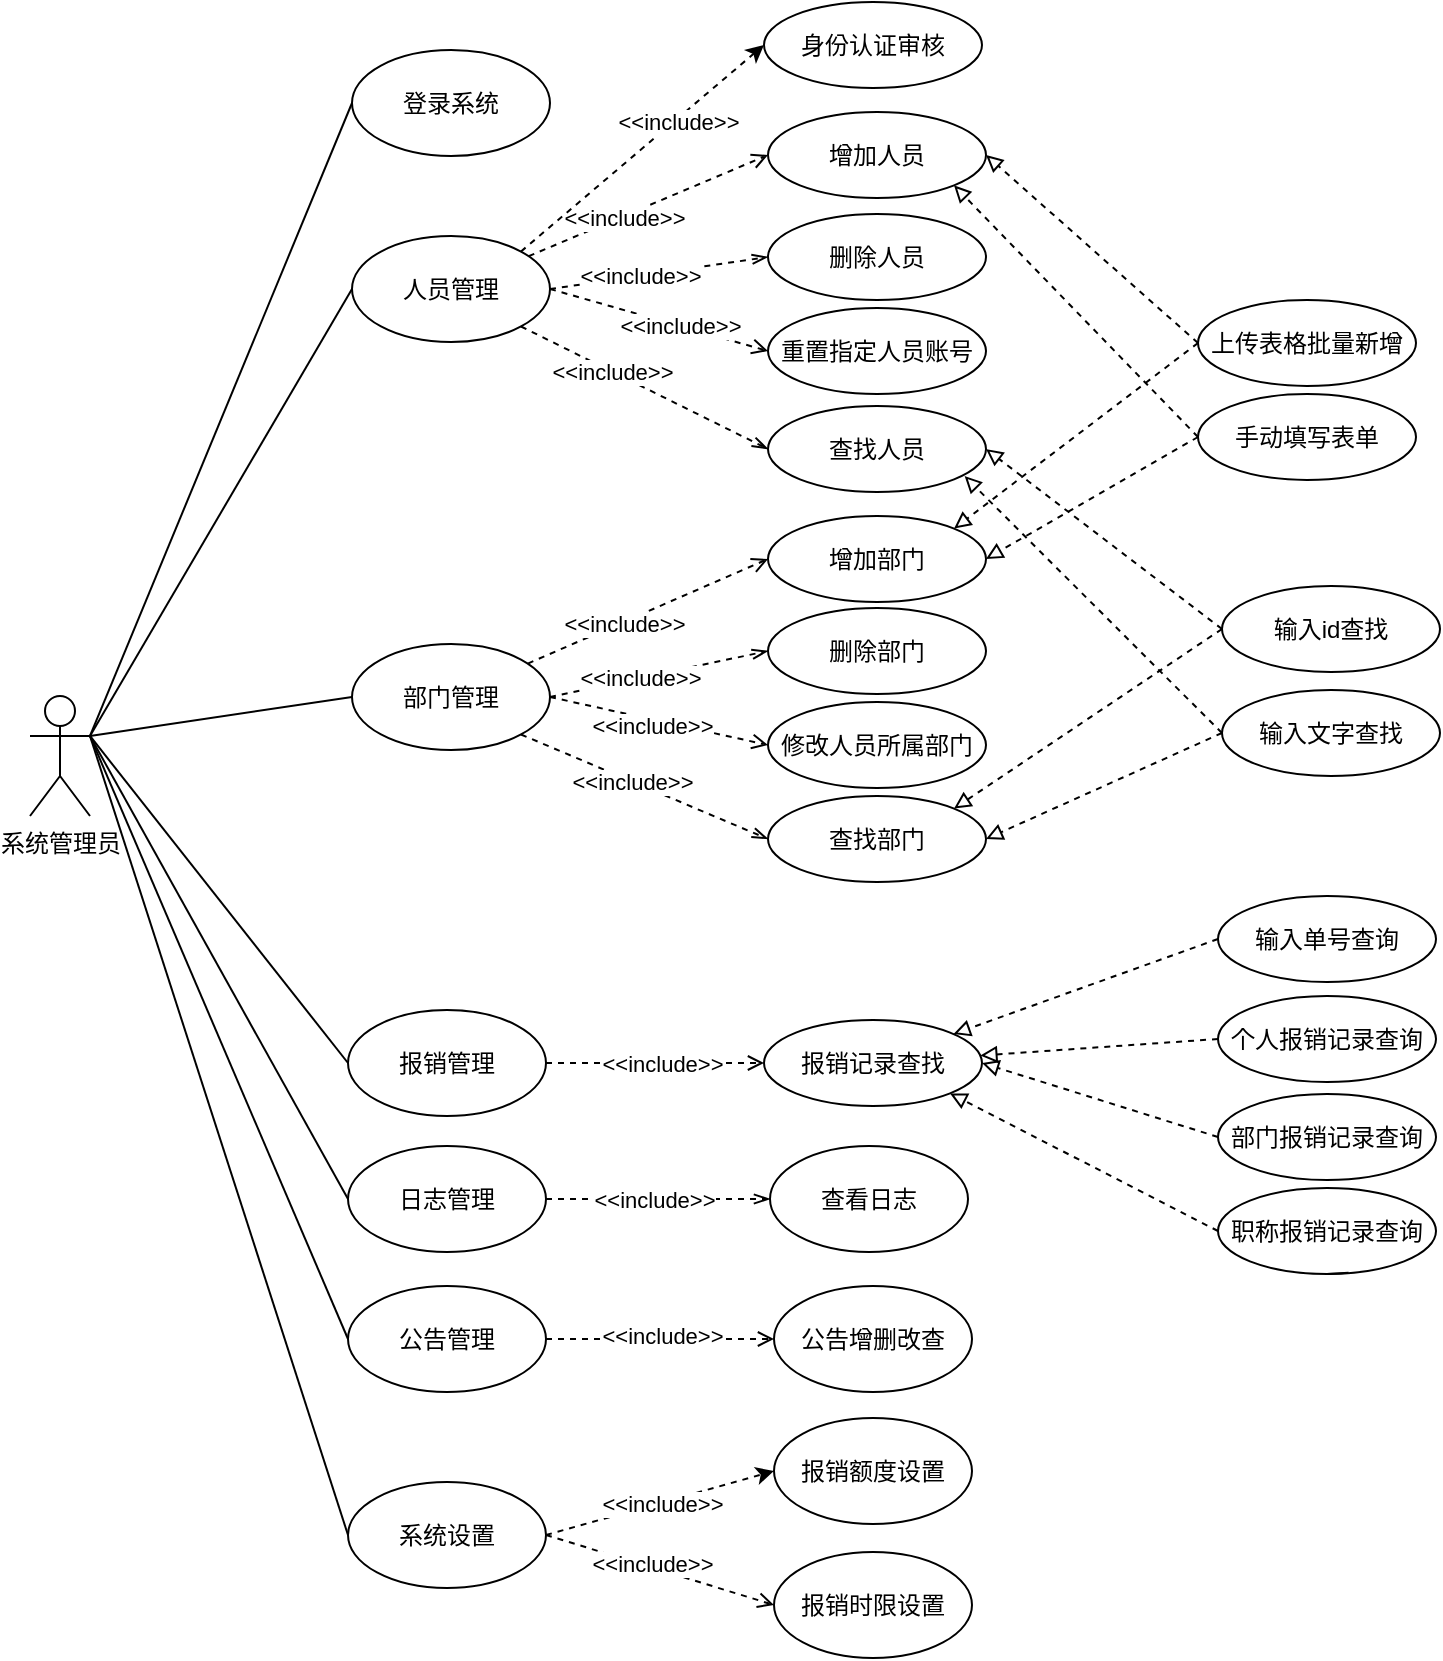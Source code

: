 <mxfile version="13.9.9" type="device" pages="4"><diagram id="wHB5M_8HUZ3elf0ijfTe" name="系统管理员"><mxGraphModel dx="1264" dy="592" grid="0" gridSize="10" guides="1" tooltips="1" connect="1" arrows="1" fold="1" page="1" pageScale="1" pageWidth="1169" pageHeight="827" math="0" shadow="0"><root><mxCell id="W6nuy56U9idZaA4t48yO-0"/><mxCell id="W6nuy56U9idZaA4t48yO-1" parent="W6nuy56U9idZaA4t48yO-0"/><mxCell id="-9bzh4VsW8AJvs9lbYfH-24" style="rounded=0;orthogonalLoop=1;jettySize=auto;html=1;entryX=0;entryY=0.5;entryDx=0;entryDy=0;labelBackgroundColor=none;endArrow=open;endFill=0;dashed=1;" parent="W6nuy56U9idZaA4t48yO-1" source="-9bzh4VsW8AJvs9lbYfH-22" target="-9bzh4VsW8AJvs9lbYfH-37" edge="1" treatAsSingle="0"><mxGeometry relative="1" as="geometry"><mxPoint x="373.0" y="160" as="targetPoint"/></mxGeometry></mxCell><mxCell id="-9bzh4VsW8AJvs9lbYfH-26" value="&amp;lt;&amp;lt;include&amp;gt;&amp;gt;" style="edgeLabel;html=1;align=center;verticalAlign=middle;resizable=0;points=[];" parent="-9bzh4VsW8AJvs9lbYfH-24" vertex="1" connectable="0"><mxGeometry x="-0.209" y="-1" relative="1" as="geometry"><mxPoint as="offset"/></mxGeometry></mxCell><mxCell id="-9bzh4VsW8AJvs9lbYfH-29" style="edgeStyle=none;rounded=0;orthogonalLoop=1;jettySize=auto;html=1;entryX=0;entryY=0.5;entryDx=0;entryDy=0;dashed=1;labelBackgroundColor=none;endArrow=openThin;endFill=0;exitX=1;exitY=0.5;exitDx=0;exitDy=0;" parent="W6nuy56U9idZaA4t48yO-1" source="-9bzh4VsW8AJvs9lbYfH-22" target="-9bzh4VsW8AJvs9lbYfH-36" edge="1" treatAsSingle="0"><mxGeometry relative="1" as="geometry"><mxPoint x="266" y="222" as="sourcePoint"/><mxPoint x="371.0" y="236" as="targetPoint"/></mxGeometry></mxCell><mxCell id="-9bzh4VsW8AJvs9lbYfH-31" value="&amp;lt;&amp;lt;include&amp;gt;&amp;gt;" style="edgeLabel;html=1;align=center;verticalAlign=middle;resizable=0;points=[];" parent="-9bzh4VsW8AJvs9lbYfH-29" vertex="1" connectable="0"><mxGeometry x="-0.171" relative="1" as="geometry"><mxPoint as="offset"/></mxGeometry></mxCell><mxCell id="-9bzh4VsW8AJvs9lbYfH-30" style="edgeStyle=none;rounded=0;orthogonalLoop=1;jettySize=auto;html=1;exitX=1;exitY=0.5;exitDx=0;exitDy=0;entryX=0;entryY=0.5;entryDx=0;entryDy=0;dashed=1;labelBackgroundColor=none;endArrow=open;endFill=0;" parent="W6nuy56U9idZaA4t48yO-1" source="-9bzh4VsW8AJvs9lbYfH-22" target="-9bzh4VsW8AJvs9lbYfH-39" edge="1" treatAsSingle="0"><mxGeometry relative="1" as="geometry"><mxPoint x="373.56" y="321.04" as="targetPoint"/></mxGeometry></mxCell><mxCell id="-9bzh4VsW8AJvs9lbYfH-32" value="&amp;lt;&amp;lt;include&amp;gt;&amp;gt;" style="edgeLabel;html=1;align=center;verticalAlign=middle;resizable=0;points=[];" parent="-9bzh4VsW8AJvs9lbYfH-30" vertex="1" connectable="0"><mxGeometry x="0.188" relative="1" as="geometry"><mxPoint as="offset"/></mxGeometry></mxCell><mxCell id="-9bzh4VsW8AJvs9lbYfH-41" style="edgeStyle=none;rounded=0;orthogonalLoop=1;jettySize=auto;html=1;exitX=1;exitY=1;exitDx=0;exitDy=0;entryX=0;entryY=0.5;entryDx=0;entryDy=0;dashed=1;labelBackgroundColor=none;endArrow=openThin;endFill=0;" parent="W6nuy56U9idZaA4t48yO-1" source="-9bzh4VsW8AJvs9lbYfH-22" target="-9bzh4VsW8AJvs9lbYfH-40" edge="1" treatAsSingle="0"><mxGeometry relative="1" as="geometry"/></mxCell><mxCell id="-9bzh4VsW8AJvs9lbYfH-42" value="&amp;lt;&amp;lt;include&amp;gt;&amp;gt;" style="edgeLabel;html=1;align=center;verticalAlign=middle;resizable=0;points=[];" parent="-9bzh4VsW8AJvs9lbYfH-41" vertex="1" connectable="0"><mxGeometry x="-0.258" relative="1" as="geometry"><mxPoint as="offset"/></mxGeometry></mxCell><mxCell id="q7H-xGq4ICMKPkGWSBAe-5" style="rounded=0;orthogonalLoop=1;jettySize=auto;html=1;exitX=1;exitY=0;exitDx=0;exitDy=0;entryX=0;entryY=0.5;entryDx=0;entryDy=0;dashed=1;" parent="W6nuy56U9idZaA4t48yO-1" source="-9bzh4VsW8AJvs9lbYfH-22" target="q7H-xGq4ICMKPkGWSBAe-4" edge="1"><mxGeometry relative="1" as="geometry"/></mxCell><mxCell id="q7H-xGq4ICMKPkGWSBAe-6" value="&amp;lt;&amp;lt;include&amp;gt;&amp;gt;" style="edgeLabel;html=1;align=center;verticalAlign=middle;resizable=0;points=[];" parent="q7H-xGq4ICMKPkGWSBAe-5" vertex="1" connectable="0"><mxGeometry x="0.258" y="-2" relative="1" as="geometry"><mxPoint y="-1" as="offset"/></mxGeometry></mxCell><mxCell id="-9bzh4VsW8AJvs9lbYfH-22" value="人员管理" style="ellipse;whiteSpace=wrap;html=1;" parent="W6nuy56U9idZaA4t48yO-1" vertex="1"><mxGeometry x="192" y="179" width="99" height="53" as="geometry"/></mxCell><mxCell id="-9bzh4VsW8AJvs9lbYfH-36" value="删除人员" style="ellipse;whiteSpace=wrap;html=1;" parent="W6nuy56U9idZaA4t48yO-1" vertex="1"><mxGeometry x="400" y="168" width="109" height="43" as="geometry"/></mxCell><mxCell id="-9bzh4VsW8AJvs9lbYfH-37" value="增加人员" style="ellipse;whiteSpace=wrap;html=1;" parent="W6nuy56U9idZaA4t48yO-1" vertex="1"><mxGeometry x="400" y="117" width="109" height="43" as="geometry"/></mxCell><mxCell id="-9bzh4VsW8AJvs9lbYfH-39" value="重置指定人员账号" style="ellipse;whiteSpace=wrap;html=1;" parent="W6nuy56U9idZaA4t48yO-1" vertex="1"><mxGeometry x="400" y="215" width="109" height="43" as="geometry"/></mxCell><mxCell id="-9bzh4VsW8AJvs9lbYfH-40" value="查找人员" style="ellipse;whiteSpace=wrap;html=1;" parent="W6nuy56U9idZaA4t48yO-1" vertex="1"><mxGeometry x="400" y="264" width="109" height="43" as="geometry"/></mxCell><mxCell id="-9bzh4VsW8AJvs9lbYfH-97" style="edgeStyle=none;rounded=0;orthogonalLoop=1;jettySize=auto;html=1;exitX=1;exitY=0.333;exitDx=0;exitDy=0;exitPerimeter=0;entryX=0;entryY=0.5;entryDx=0;entryDy=0;labelBackgroundColor=none;endArrow=none;endFill=0;" parent="W6nuy56U9idZaA4t48yO-1" source="-9bzh4VsW8AJvs9lbYfH-43" target="-9bzh4VsW8AJvs9lbYfH-22" edge="1"><mxGeometry relative="1" as="geometry"/></mxCell><mxCell id="-9bzh4VsW8AJvs9lbYfH-98" style="edgeStyle=none;rounded=0;orthogonalLoop=1;jettySize=auto;html=1;exitX=1;exitY=0.333;exitDx=0;exitDy=0;exitPerimeter=0;entryX=0;entryY=0.5;entryDx=0;entryDy=0;labelBackgroundColor=none;endArrow=none;endFill=0;" parent="W6nuy56U9idZaA4t48yO-1" source="-9bzh4VsW8AJvs9lbYfH-43" target="-9bzh4VsW8AJvs9lbYfH-52" edge="1"><mxGeometry relative="1" as="geometry"/></mxCell><mxCell id="-9bzh4VsW8AJvs9lbYfH-100" style="edgeStyle=none;rounded=0;orthogonalLoop=1;jettySize=auto;html=1;exitX=1;exitY=0.333;exitDx=0;exitDy=0;exitPerimeter=0;entryX=0;entryY=0.5;entryDx=0;entryDy=0;labelBackgroundColor=none;endArrow=none;endFill=0;" parent="W6nuy56U9idZaA4t48yO-1" source="-9bzh4VsW8AJvs9lbYfH-43" target="-9bzh4VsW8AJvs9lbYfH-71" edge="1"><mxGeometry relative="1" as="geometry"/></mxCell><mxCell id="-9bzh4VsW8AJvs9lbYfH-103" style="edgeStyle=none;rounded=0;orthogonalLoop=1;jettySize=auto;html=1;exitX=1;exitY=0.333;exitDx=0;exitDy=0;exitPerimeter=0;entryX=0;entryY=0.5;entryDx=0;entryDy=0;labelBackgroundColor=none;endArrow=none;endFill=0;" parent="W6nuy56U9idZaA4t48yO-1" source="-9bzh4VsW8AJvs9lbYfH-43" target="-9bzh4VsW8AJvs9lbYfH-93" edge="1"><mxGeometry relative="1" as="geometry"/></mxCell><mxCell id="-9bzh4VsW8AJvs9lbYfH-113" style="edgeStyle=none;rounded=0;orthogonalLoop=1;jettySize=auto;html=1;exitX=1;exitY=0.333;exitDx=0;exitDy=0;exitPerimeter=0;entryX=0;entryY=0.5;entryDx=0;entryDy=0;labelBackgroundColor=none;endArrow=none;endFill=0;" parent="W6nuy56U9idZaA4t48yO-1" source="-9bzh4VsW8AJvs9lbYfH-43" target="-9bzh4VsW8AJvs9lbYfH-104" edge="1"><mxGeometry relative="1" as="geometry"/></mxCell><mxCell id="-9bzh4VsW8AJvs9lbYfH-116" style="edgeStyle=none;rounded=0;orthogonalLoop=1;jettySize=auto;html=1;exitX=1;exitY=0.333;exitDx=0;exitDy=0;exitPerimeter=0;labelBackgroundColor=none;endArrow=none;endFill=0;entryX=0;entryY=0.5;entryDx=0;entryDy=0;" parent="W6nuy56U9idZaA4t48yO-1" source="-9bzh4VsW8AJvs9lbYfH-43" target="q7H-xGq4ICMKPkGWSBAe-0" edge="1"><mxGeometry relative="1" as="geometry"><mxPoint x="185" y="85.5" as="targetPoint"/></mxGeometry></mxCell><mxCell id="L-W1B1WI9rpqnvtunvrP-5" style="edgeStyle=none;rounded=0;orthogonalLoop=1;jettySize=auto;html=1;exitX=1;exitY=0.333;exitDx=0;exitDy=0;exitPerimeter=0;entryX=0;entryY=0.5;entryDx=0;entryDy=0;labelBackgroundColor=none;endArrow=none;endFill=0;" parent="W6nuy56U9idZaA4t48yO-1" source="-9bzh4VsW8AJvs9lbYfH-43" target="L-W1B1WI9rpqnvtunvrP-0" edge="1"><mxGeometry relative="1" as="geometry"/></mxCell><mxCell id="-9bzh4VsW8AJvs9lbYfH-43" value="系统管理员" style="shape=umlActor;verticalLabelPosition=bottom;verticalAlign=top;html=1;" parent="W6nuy56U9idZaA4t48yO-1" vertex="1"><mxGeometry x="31" y="409" width="30" height="60" as="geometry"/></mxCell><mxCell id="-9bzh4VsW8AJvs9lbYfH-44" style="rounded=0;orthogonalLoop=1;jettySize=auto;html=1;entryX=0;entryY=0.5;entryDx=0;entryDy=0;labelBackgroundColor=none;endArrow=open;endFill=0;dashed=1;" parent="W6nuy56U9idZaA4t48yO-1" source="-9bzh4VsW8AJvs9lbYfH-52" target="-9bzh4VsW8AJvs9lbYfH-54" edge="1" treatAsSingle="0"><mxGeometry relative="1" as="geometry"><mxPoint x="373.0" y="349" as="targetPoint"/></mxGeometry></mxCell><mxCell id="-9bzh4VsW8AJvs9lbYfH-45" value="&amp;lt;&amp;lt;include&amp;gt;&amp;gt;" style="edgeLabel;html=1;align=center;verticalAlign=middle;resizable=0;points=[];" parent="-9bzh4VsW8AJvs9lbYfH-44" vertex="1" connectable="0"><mxGeometry x="-0.209" y="-1" relative="1" as="geometry"><mxPoint as="offset"/></mxGeometry></mxCell><mxCell id="-9bzh4VsW8AJvs9lbYfH-46" style="edgeStyle=none;rounded=0;orthogonalLoop=1;jettySize=auto;html=1;entryX=0;entryY=0.5;entryDx=0;entryDy=0;dashed=1;labelBackgroundColor=none;endArrow=openThin;endFill=0;exitX=1;exitY=0.5;exitDx=0;exitDy=0;" parent="W6nuy56U9idZaA4t48yO-1" source="-9bzh4VsW8AJvs9lbYfH-52" target="-9bzh4VsW8AJvs9lbYfH-53" edge="1" treatAsSingle="0"><mxGeometry relative="1" as="geometry"><mxPoint x="266" y="411" as="sourcePoint"/><mxPoint x="371.0" y="425" as="targetPoint"/></mxGeometry></mxCell><mxCell id="-9bzh4VsW8AJvs9lbYfH-47" value="&amp;lt;&amp;lt;include&amp;gt;&amp;gt;" style="edgeLabel;html=1;align=center;verticalAlign=middle;resizable=0;points=[];" parent="-9bzh4VsW8AJvs9lbYfH-46" vertex="1" connectable="0"><mxGeometry x="-0.171" relative="1" as="geometry"><mxPoint as="offset"/></mxGeometry></mxCell><mxCell id="-9bzh4VsW8AJvs9lbYfH-48" style="edgeStyle=none;rounded=0;orthogonalLoop=1;jettySize=auto;html=1;exitX=1;exitY=0.5;exitDx=0;exitDy=0;entryX=0;entryY=0.5;entryDx=0;entryDy=0;dashed=1;labelBackgroundColor=none;endArrow=open;endFill=0;" parent="W6nuy56U9idZaA4t48yO-1" source="-9bzh4VsW8AJvs9lbYfH-52" target="-9bzh4VsW8AJvs9lbYfH-55" edge="1" treatAsSingle="0"><mxGeometry relative="1" as="geometry"><mxPoint x="373.56" y="510.04" as="targetPoint"/></mxGeometry></mxCell><mxCell id="-9bzh4VsW8AJvs9lbYfH-49" value="&amp;lt;&amp;lt;include&amp;gt;&amp;gt;" style="edgeLabel;html=1;align=center;verticalAlign=middle;resizable=0;points=[];" parent="-9bzh4VsW8AJvs9lbYfH-48" vertex="1" connectable="0"><mxGeometry x="0.188" relative="1" as="geometry"><mxPoint x="-13.74" as="offset"/></mxGeometry></mxCell><mxCell id="-9bzh4VsW8AJvs9lbYfH-50" style="edgeStyle=none;rounded=0;orthogonalLoop=1;jettySize=auto;html=1;exitX=1;exitY=1;exitDx=0;exitDy=0;entryX=0;entryY=0.5;entryDx=0;entryDy=0;dashed=1;labelBackgroundColor=none;endArrow=openThin;endFill=0;" parent="W6nuy56U9idZaA4t48yO-1" source="-9bzh4VsW8AJvs9lbYfH-52" target="-9bzh4VsW8AJvs9lbYfH-56" edge="1" treatAsSingle="0"><mxGeometry relative="1" as="geometry"/></mxCell><mxCell id="-9bzh4VsW8AJvs9lbYfH-51" value="&amp;lt;&amp;lt;include&amp;gt;&amp;gt;" style="edgeLabel;html=1;align=center;verticalAlign=middle;resizable=0;points=[];" parent="-9bzh4VsW8AJvs9lbYfH-50" vertex="1" connectable="0"><mxGeometry x="-0.258" relative="1" as="geometry"><mxPoint x="8.77" y="4.41" as="offset"/></mxGeometry></mxCell><mxCell id="-9bzh4VsW8AJvs9lbYfH-52" value="部门管理" style="ellipse;whiteSpace=wrap;html=1;" parent="W6nuy56U9idZaA4t48yO-1" vertex="1"><mxGeometry x="192" y="383" width="99" height="53" as="geometry"/></mxCell><mxCell id="-9bzh4VsW8AJvs9lbYfH-53" value="删除部门" style="ellipse;whiteSpace=wrap;html=1;" parent="W6nuy56U9idZaA4t48yO-1" vertex="1"><mxGeometry x="400" y="365" width="109" height="43" as="geometry"/></mxCell><mxCell id="-9bzh4VsW8AJvs9lbYfH-54" value="增加部门" style="ellipse;whiteSpace=wrap;html=1;" parent="W6nuy56U9idZaA4t48yO-1" vertex="1"><mxGeometry x="400" y="319" width="109" height="43" as="geometry"/></mxCell><mxCell id="-9bzh4VsW8AJvs9lbYfH-55" value="修改人员所属部门" style="ellipse;whiteSpace=wrap;html=1;" parent="W6nuy56U9idZaA4t48yO-1" vertex="1"><mxGeometry x="400" y="412" width="109" height="43" as="geometry"/></mxCell><mxCell id="-9bzh4VsW8AJvs9lbYfH-56" value="查找部门" style="ellipse;whiteSpace=wrap;html=1;" parent="W6nuy56U9idZaA4t48yO-1" vertex="1"><mxGeometry x="400" y="459" width="109" height="43" as="geometry"/></mxCell><mxCell id="-9bzh4VsW8AJvs9lbYfH-60" style="edgeStyle=none;rounded=0;orthogonalLoop=1;jettySize=auto;html=1;exitX=0;exitY=0.5;exitDx=0;exitDy=0;entryX=1;entryY=0.5;entryDx=0;entryDy=0;dashed=1;labelBackgroundColor=none;endArrow=block;endFill=0;" parent="W6nuy56U9idZaA4t48yO-1" source="-9bzh4VsW8AJvs9lbYfH-58" target="-9bzh4VsW8AJvs9lbYfH-37" edge="1"><mxGeometry relative="1" as="geometry"/></mxCell><mxCell id="-9bzh4VsW8AJvs9lbYfH-63" style="edgeStyle=none;rounded=0;orthogonalLoop=1;jettySize=auto;html=1;exitX=0;exitY=0.5;exitDx=0;exitDy=0;entryX=1;entryY=0;entryDx=0;entryDy=0;dashed=1;labelBackgroundColor=none;endArrow=block;endFill=0;" parent="W6nuy56U9idZaA4t48yO-1" source="-9bzh4VsW8AJvs9lbYfH-58" target="-9bzh4VsW8AJvs9lbYfH-54" edge="1"><mxGeometry relative="1" as="geometry"/></mxCell><mxCell id="-9bzh4VsW8AJvs9lbYfH-58" value="上传表格批量新增" style="ellipse;whiteSpace=wrap;html=1;" parent="W6nuy56U9idZaA4t48yO-1" vertex="1"><mxGeometry x="615" y="211" width="109" height="43" as="geometry"/></mxCell><mxCell id="-9bzh4VsW8AJvs9lbYfH-62" style="edgeStyle=none;rounded=0;orthogonalLoop=1;jettySize=auto;html=1;exitX=0;exitY=0.5;exitDx=0;exitDy=0;dashed=1;labelBackgroundColor=none;endArrow=block;endFill=0;entryX=1;entryY=1;entryDx=0;entryDy=0;" parent="W6nuy56U9idZaA4t48yO-1" source="-9bzh4VsW8AJvs9lbYfH-59" target="-9bzh4VsW8AJvs9lbYfH-37" edge="1"><mxGeometry relative="1" as="geometry"/></mxCell><mxCell id="-9bzh4VsW8AJvs9lbYfH-64" style="edgeStyle=none;rounded=0;orthogonalLoop=1;jettySize=auto;html=1;exitX=0;exitY=0.5;exitDx=0;exitDy=0;entryX=1;entryY=0.5;entryDx=0;entryDy=0;dashed=1;labelBackgroundColor=none;endArrow=block;endFill=0;" parent="W6nuy56U9idZaA4t48yO-1" source="-9bzh4VsW8AJvs9lbYfH-59" target="-9bzh4VsW8AJvs9lbYfH-54" edge="1"><mxGeometry relative="1" as="geometry"/></mxCell><mxCell id="-9bzh4VsW8AJvs9lbYfH-59" value="手动填写表单" style="ellipse;whiteSpace=wrap;html=1;" parent="W6nuy56U9idZaA4t48yO-1" vertex="1"><mxGeometry x="615" y="258" width="109" height="43" as="geometry"/></mxCell><mxCell id="-9bzh4VsW8AJvs9lbYfH-68" style="edgeStyle=none;rounded=0;orthogonalLoop=1;jettySize=auto;html=1;exitX=0;exitY=0.5;exitDx=0;exitDy=0;entryX=0.902;entryY=0.815;entryDx=0;entryDy=0;entryPerimeter=0;dashed=1;labelBackgroundColor=none;endArrow=block;endFill=0;" parent="W6nuy56U9idZaA4t48yO-1" source="-9bzh4VsW8AJvs9lbYfH-65" target="-9bzh4VsW8AJvs9lbYfH-40" edge="1"><mxGeometry relative="1" as="geometry"/></mxCell><mxCell id="-9bzh4VsW8AJvs9lbYfH-70" style="edgeStyle=none;rounded=0;orthogonalLoop=1;jettySize=auto;html=1;exitX=0;exitY=0.5;exitDx=0;exitDy=0;entryX=1;entryY=0.5;entryDx=0;entryDy=0;dashed=1;labelBackgroundColor=none;endArrow=block;endFill=0;" parent="W6nuy56U9idZaA4t48yO-1" source="-9bzh4VsW8AJvs9lbYfH-65" target="-9bzh4VsW8AJvs9lbYfH-56" edge="1"><mxGeometry relative="1" as="geometry"/></mxCell><mxCell id="-9bzh4VsW8AJvs9lbYfH-65" value="输入文字查找" style="ellipse;whiteSpace=wrap;html=1;" parent="W6nuy56U9idZaA4t48yO-1" vertex="1"><mxGeometry x="627" y="406" width="109" height="43" as="geometry"/></mxCell><mxCell id="-9bzh4VsW8AJvs9lbYfH-67" style="edgeStyle=none;rounded=0;orthogonalLoop=1;jettySize=auto;html=1;exitX=0;exitY=0.5;exitDx=0;exitDy=0;entryX=1;entryY=0.5;entryDx=0;entryDy=0;dashed=1;labelBackgroundColor=none;endArrow=block;endFill=0;" parent="W6nuy56U9idZaA4t48yO-1" source="-9bzh4VsW8AJvs9lbYfH-66" target="-9bzh4VsW8AJvs9lbYfH-40" edge="1"><mxGeometry relative="1" as="geometry"/></mxCell><mxCell id="-9bzh4VsW8AJvs9lbYfH-69" style="edgeStyle=none;rounded=0;orthogonalLoop=1;jettySize=auto;html=1;exitX=0;exitY=0.5;exitDx=0;exitDy=0;entryX=1;entryY=0;entryDx=0;entryDy=0;dashed=1;labelBackgroundColor=none;endArrow=block;endFill=0;" parent="W6nuy56U9idZaA4t48yO-1" source="-9bzh4VsW8AJvs9lbYfH-66" target="-9bzh4VsW8AJvs9lbYfH-56" edge="1"><mxGeometry relative="1" as="geometry"/></mxCell><mxCell id="-9bzh4VsW8AJvs9lbYfH-66" value="输入id查找" style="ellipse;whiteSpace=wrap;html=1;" parent="W6nuy56U9idZaA4t48yO-1" vertex="1"><mxGeometry x="627" y="354" width="109" height="43" as="geometry"/></mxCell><mxCell id="-9bzh4VsW8AJvs9lbYfH-85" style="edgeStyle=none;rounded=0;orthogonalLoop=1;jettySize=auto;html=1;exitX=1;exitY=0.5;exitDx=0;exitDy=0;dashed=1;labelBackgroundColor=none;endArrow=open;endFill=0;" parent="W6nuy56U9idZaA4t48yO-1" source="-9bzh4VsW8AJvs9lbYfH-71" target="-9bzh4VsW8AJvs9lbYfH-79" edge="1" treatAsSingle="0"><mxGeometry relative="1" as="geometry"/></mxCell><mxCell id="-9bzh4VsW8AJvs9lbYfH-86" value="&amp;lt;&amp;lt;include&amp;gt;&amp;gt;" style="edgeLabel;html=1;align=center;verticalAlign=middle;resizable=0;points=[];" parent="-9bzh4VsW8AJvs9lbYfH-85" vertex="1" connectable="0"><mxGeometry x="0.431" y="-1" relative="1" as="geometry"><mxPoint x="-20.29" y="-1" as="offset"/></mxGeometry></mxCell><mxCell id="-9bzh4VsW8AJvs9lbYfH-71" value="报销管理" style="ellipse;whiteSpace=wrap;html=1;" parent="W6nuy56U9idZaA4t48yO-1" vertex="1"><mxGeometry x="190" y="566" width="99" height="53" as="geometry"/></mxCell><mxCell id="-9bzh4VsW8AJvs9lbYfH-79" value="报销记录查找" style="ellipse;whiteSpace=wrap;html=1;" parent="W6nuy56U9idZaA4t48yO-1" vertex="1"><mxGeometry x="398" y="571" width="109" height="43" as="geometry"/></mxCell><mxCell id="-9bzh4VsW8AJvs9lbYfH-88" style="edgeStyle=none;rounded=0;orthogonalLoop=1;jettySize=auto;html=1;exitX=0;exitY=0.5;exitDx=0;exitDy=0;dashed=1;labelBackgroundColor=none;endArrow=block;endFill=0;" parent="W6nuy56U9idZaA4t48yO-1" source="-9bzh4VsW8AJvs9lbYfH-80" target="-9bzh4VsW8AJvs9lbYfH-79" edge="1"><mxGeometry relative="1" as="geometry"/></mxCell><mxCell id="-9bzh4VsW8AJvs9lbYfH-80" value="个人报销记录查询" style="ellipse;whiteSpace=wrap;html=1;" parent="W6nuy56U9idZaA4t48yO-1" vertex="1"><mxGeometry x="625" y="559" width="109" height="43" as="geometry"/></mxCell><mxCell id="-9bzh4VsW8AJvs9lbYfH-89" style="edgeStyle=none;rounded=0;orthogonalLoop=1;jettySize=auto;html=1;exitX=0;exitY=0.5;exitDx=0;exitDy=0;entryX=1;entryY=0.5;entryDx=0;entryDy=0;dashed=1;labelBackgroundColor=none;endArrow=block;endFill=0;" parent="W6nuy56U9idZaA4t48yO-1" source="-9bzh4VsW8AJvs9lbYfH-81" target="-9bzh4VsW8AJvs9lbYfH-79" edge="1"><mxGeometry relative="1" as="geometry"/></mxCell><mxCell id="-9bzh4VsW8AJvs9lbYfH-81" value="部门报销记录查询" style="ellipse;whiteSpace=wrap;html=1;" parent="W6nuy56U9idZaA4t48yO-1" vertex="1"><mxGeometry x="625" y="608" width="109" height="43" as="geometry"/></mxCell><mxCell id="-9bzh4VsW8AJvs9lbYfH-90" style="edgeStyle=none;rounded=0;orthogonalLoop=1;jettySize=auto;html=1;exitX=0;exitY=0.5;exitDx=0;exitDy=0;entryX=1;entryY=1;entryDx=0;entryDy=0;dashed=1;labelBackgroundColor=none;endArrow=block;endFill=0;" parent="W6nuy56U9idZaA4t48yO-1" source="-9bzh4VsW8AJvs9lbYfH-82" target="-9bzh4VsW8AJvs9lbYfH-79" edge="1"><mxGeometry relative="1" as="geometry"/></mxCell><mxCell id="-9bzh4VsW8AJvs9lbYfH-82" value="职称报销记录查询" style="ellipse;whiteSpace=wrap;html=1;" parent="W6nuy56U9idZaA4t48yO-1" vertex="1"><mxGeometry x="625" y="655" width="109" height="43" as="geometry"/></mxCell><mxCell id="-9bzh4VsW8AJvs9lbYfH-92" style="edgeStyle=none;rounded=0;orthogonalLoop=1;jettySize=auto;html=1;exitX=0;exitY=0.5;exitDx=0;exitDy=0;dashed=1;labelBackgroundColor=none;endArrow=block;endFill=0;" parent="W6nuy56U9idZaA4t48yO-1" source="-9bzh4VsW8AJvs9lbYfH-91" target="-9bzh4VsW8AJvs9lbYfH-79" edge="1"><mxGeometry relative="1" as="geometry"/></mxCell><mxCell id="-9bzh4VsW8AJvs9lbYfH-91" value="输入单号查询" style="ellipse;whiteSpace=wrap;html=1;" parent="W6nuy56U9idZaA4t48yO-1" vertex="1"><mxGeometry x="625" y="509" width="109" height="43" as="geometry"/></mxCell><mxCell id="-9bzh4VsW8AJvs9lbYfH-101" style="edgeStyle=none;rounded=0;orthogonalLoop=1;jettySize=auto;html=1;exitX=1;exitY=0.5;exitDx=0;exitDy=0;entryX=0;entryY=0.5;entryDx=0;entryDy=0;labelBackgroundColor=none;endArrow=openThin;endFill=0;dashed=1;" parent="W6nuy56U9idZaA4t48yO-1" source="-9bzh4VsW8AJvs9lbYfH-93" target="-9bzh4VsW8AJvs9lbYfH-94" edge="1" treatAsSingle="0"><mxGeometry relative="1" as="geometry"/></mxCell><mxCell id="-9bzh4VsW8AJvs9lbYfH-102" value="&amp;lt;&amp;lt;include&amp;gt;&amp;gt;" style="edgeLabel;html=1;align=center;verticalAlign=middle;resizable=0;points=[];" parent="-9bzh4VsW8AJvs9lbYfH-101" vertex="1" connectable="0"><mxGeometry x="-0.251" y="-3" relative="1" as="geometry"><mxPoint x="12.24" y="-3" as="offset"/></mxGeometry></mxCell><mxCell id="-9bzh4VsW8AJvs9lbYfH-93" value="日志管理" style="ellipse;whiteSpace=wrap;html=1;" parent="W6nuy56U9idZaA4t48yO-1" vertex="1"><mxGeometry x="190" y="634" width="99" height="53" as="geometry"/></mxCell><mxCell id="-9bzh4VsW8AJvs9lbYfH-94" value="查看日志" style="ellipse;whiteSpace=wrap;html=1;" parent="W6nuy56U9idZaA4t48yO-1" vertex="1"><mxGeometry x="401" y="634" width="99" height="53" as="geometry"/></mxCell><mxCell id="-9bzh4VsW8AJvs9lbYfH-108" style="edgeStyle=none;rounded=0;orthogonalLoop=1;jettySize=auto;html=1;exitX=1;exitY=0.5;exitDx=0;exitDy=0;entryX=0;entryY=0.5;entryDx=0;entryDy=0;labelBackgroundColor=none;endArrow=classic;endFill=1;dashed=1;" parent="W6nuy56U9idZaA4t48yO-1" source="-9bzh4VsW8AJvs9lbYfH-104" target="-9bzh4VsW8AJvs9lbYfH-105" edge="1" treatAsSingle="0"><mxGeometry relative="1" as="geometry"/></mxCell><mxCell id="-9bzh4VsW8AJvs9lbYfH-110" value="&amp;lt;&amp;lt;include&amp;gt;&amp;gt;" style="edgeLabel;html=1;align=center;verticalAlign=middle;resizable=0;points=[];" parent="-9bzh4VsW8AJvs9lbYfH-108" vertex="1" connectable="0"><mxGeometry x="-0.188" y="-3" relative="1" as="geometry"><mxPoint x="10.47" y="-5.96" as="offset"/></mxGeometry></mxCell><mxCell id="-9bzh4VsW8AJvs9lbYfH-109" style="edgeStyle=none;rounded=0;orthogonalLoop=1;jettySize=auto;html=1;exitX=1;exitY=0.5;exitDx=0;exitDy=0;entryX=0;entryY=0.5;entryDx=0;entryDy=0;labelBackgroundColor=none;endArrow=open;endFill=0;dashed=1;" parent="W6nuy56U9idZaA4t48yO-1" source="-9bzh4VsW8AJvs9lbYfH-104" target="-9bzh4VsW8AJvs9lbYfH-106" edge="1" treatAsSingle="0"><mxGeometry relative="1" as="geometry"/></mxCell><mxCell id="-9bzh4VsW8AJvs9lbYfH-112" value="&amp;lt;&amp;lt;include&amp;gt;&amp;gt;" style="edgeLabel;html=1;align=center;verticalAlign=middle;resizable=0;points=[];" parent="-9bzh4VsW8AJvs9lbYfH-109" vertex="1" connectable="0"><mxGeometry x="-0.09" y="2" relative="1" as="geometry"><mxPoint as="offset"/></mxGeometry></mxCell><mxCell id="-9bzh4VsW8AJvs9lbYfH-104" value="系统设置" style="ellipse;whiteSpace=wrap;html=1;" parent="W6nuy56U9idZaA4t48yO-1" vertex="1"><mxGeometry x="190" y="802" width="99" height="53" as="geometry"/></mxCell><mxCell id="-9bzh4VsW8AJvs9lbYfH-105" value="报销额度设置" style="ellipse;whiteSpace=wrap;html=1;" parent="W6nuy56U9idZaA4t48yO-1" vertex="1"><mxGeometry x="403" y="770" width="99" height="53" as="geometry"/></mxCell><mxCell id="-9bzh4VsW8AJvs9lbYfH-106" value="报销时限设置" style="ellipse;whiteSpace=wrap;html=1;" parent="W6nuy56U9idZaA4t48yO-1" vertex="1"><mxGeometry x="403" y="837" width="99" height="53" as="geometry"/></mxCell><mxCell id="-9bzh4VsW8AJvs9lbYfH-114" style="edgeStyle=none;rounded=0;orthogonalLoop=1;jettySize=auto;html=1;exitX=0.5;exitY=1;exitDx=0;exitDy=0;entryX=0.599;entryY=0.985;entryDx=0;entryDy=0;entryPerimeter=0;labelBackgroundColor=none;endArrow=none;endFill=0;" parent="W6nuy56U9idZaA4t48yO-1" source="-9bzh4VsW8AJvs9lbYfH-82" target="-9bzh4VsW8AJvs9lbYfH-82" edge="1"><mxGeometry relative="1" as="geometry"/></mxCell><mxCell id="L-W1B1WI9rpqnvtunvrP-2" style="edgeStyle=none;rounded=0;orthogonalLoop=1;jettySize=auto;html=1;exitX=1;exitY=0.5;exitDx=0;exitDy=0;entryX=0;entryY=0.5;entryDx=0;entryDy=0;labelBackgroundColor=none;endArrow=open;endFill=0;dashed=1;" parent="W6nuy56U9idZaA4t48yO-1" source="L-W1B1WI9rpqnvtunvrP-0" target="L-W1B1WI9rpqnvtunvrP-1" edge="1" treatAsSingle="0"><mxGeometry relative="1" as="geometry"/></mxCell><mxCell id="L-W1B1WI9rpqnvtunvrP-4" value="&amp;lt;&amp;lt;include&amp;gt;&amp;gt;" style="edgeLabel;html=1;align=center;verticalAlign=middle;resizable=0;points=[];" parent="L-W1B1WI9rpqnvtunvrP-2" vertex="1" connectable="0"><mxGeometry x="-0.256" relative="1" as="geometry"><mxPoint x="15" y="-1.5" as="offset"/></mxGeometry></mxCell><mxCell id="L-W1B1WI9rpqnvtunvrP-0" value="公告管理" style="ellipse;whiteSpace=wrap;html=1;" parent="W6nuy56U9idZaA4t48yO-1" vertex="1"><mxGeometry x="190" y="704" width="99" height="53" as="geometry"/></mxCell><mxCell id="L-W1B1WI9rpqnvtunvrP-1" value="公告增删改查" style="ellipse;whiteSpace=wrap;html=1;" parent="W6nuy56U9idZaA4t48yO-1" vertex="1"><mxGeometry x="403" y="704" width="99" height="53" as="geometry"/></mxCell><mxCell id="q7H-xGq4ICMKPkGWSBAe-0" value="登录系统" style="ellipse;whiteSpace=wrap;html=1;" parent="W6nuy56U9idZaA4t48yO-1" vertex="1"><mxGeometry x="192" y="86" width="99" height="53" as="geometry"/></mxCell><mxCell id="q7H-xGq4ICMKPkGWSBAe-4" value="身份认证审核" style="ellipse;whiteSpace=wrap;html=1;" parent="W6nuy56U9idZaA4t48yO-1" vertex="1"><mxGeometry x="398" y="62" width="109" height="43" as="geometry"/></mxCell></root></mxGraphModel></diagram><diagram id="BRq9Mni4QzJ9J0xNFpAL" name="部门管理员"><mxGraphModel dx="1264" dy="592" grid="0" gridSize="10" guides="1" tooltips="1" connect="1" arrows="1" fold="1" page="1" pageScale="1" pageWidth="1169" pageHeight="827" math="0" shadow="0"><root><mxCell id="XUXOj-s5QbiEDXs2toSe-0"/><mxCell id="XUXOj-s5QbiEDXs2toSe-1" parent="XUXOj-s5QbiEDXs2toSe-0"/><mxCell id="ZmWipi0WZADCBldZZVjw-22" value="" style="rounded=0;whiteSpace=wrap;html=1;" parent="XUXOj-s5QbiEDXs2toSe-1" vertex="1"><mxGeometry x="182" y="155" width="569" height="250.5" as="geometry"/></mxCell><mxCell id="ZmWipi0WZADCBldZZVjw-14" style="edgeStyle=none;rounded=0;orthogonalLoop=1;jettySize=auto;html=1;exitX=1;exitY=0.333;exitDx=0;exitDy=0;exitPerimeter=0;entryX=0;entryY=0.5;entryDx=0;entryDy=0;labelBackgroundColor=none;endArrow=none;endFill=0;" parent="XUXOj-s5QbiEDXs2toSe-1" source="Gq9HFunS9yOPk4SVk5h2-0" target="Gq9HFunS9yOPk4SVk5h2-1" edge="1"><mxGeometry relative="1" as="geometry"/></mxCell><mxCell id="ZmWipi0WZADCBldZZVjw-15" style="edgeStyle=none;rounded=0;orthogonalLoop=1;jettySize=auto;html=1;exitX=1;exitY=0.333;exitDx=0;exitDy=0;exitPerimeter=0;entryX=0;entryY=0.5;entryDx=0;entryDy=0;labelBackgroundColor=none;endArrow=none;endFill=0;" parent="XUXOj-s5QbiEDXs2toSe-1" source="Gq9HFunS9yOPk4SVk5h2-0" target="ZmWipi0WZADCBldZZVjw-2" edge="1"><mxGeometry relative="1" as="geometry"/></mxCell><mxCell id="ZmWipi0WZADCBldZZVjw-16" style="edgeStyle=none;rounded=0;orthogonalLoop=1;jettySize=auto;html=1;exitX=1;exitY=0.333;exitDx=0;exitDy=0;exitPerimeter=0;entryX=0;entryY=0.5;entryDx=0;entryDy=0;labelBackgroundColor=none;endArrow=none;endFill=0;" parent="XUXOj-s5QbiEDXs2toSe-1" source="Gq9HFunS9yOPk4SVk5h2-0" target="ZmWipi0WZADCBldZZVjw-10" edge="1"><mxGeometry relative="1" as="geometry"/></mxCell><mxCell id="ZmWipi0WZADCBldZZVjw-21" style="edgeStyle=none;rounded=0;orthogonalLoop=1;jettySize=auto;html=1;exitX=1;exitY=0.333;exitDx=0;exitDy=0;exitPerimeter=0;entryX=0;entryY=0.5;entryDx=0;entryDy=0;labelBackgroundColor=none;endArrow=none;endFill=0;" parent="XUXOj-s5QbiEDXs2toSe-1" source="Gq9HFunS9yOPk4SVk5h2-0" target="ZmWipi0WZADCBldZZVjw-17" edge="1"><mxGeometry relative="1" as="geometry"/></mxCell><mxCell id="Gq9HFunS9yOPk4SVk5h2-0" value="部门管理员" style="shape=umlActor;verticalLabelPosition=bottom;verticalAlign=top;html=1;outlineConnect=0;" parent="XUXOj-s5QbiEDXs2toSe-1" vertex="1"><mxGeometry x="116" y="250.25" width="30" height="60" as="geometry"/></mxCell><mxCell id="Gq9HFunS9yOPk4SVk5h2-1" value="加急审核" style="ellipse;whiteSpace=wrap;html=1;" parent="XUXOj-s5QbiEDXs2toSe-1" vertex="1"><mxGeometry x="202.5" y="223" width="94" height="42" as="geometry"/></mxCell><mxCell id="ZmWipi0WZADCBldZZVjw-0" style="edgeStyle=none;rounded=0;orthogonalLoop=1;jettySize=auto;html=1;exitX=1;exitY=0.5;exitDx=0;exitDy=0;dashed=1;labelBackgroundColor=none;endArrow=open;endFill=0;" parent="XUXOj-s5QbiEDXs2toSe-1" source="ZmWipi0WZADCBldZZVjw-2" target="ZmWipi0WZADCBldZZVjw-3" edge="1" treatAsSingle="0"><mxGeometry relative="1" as="geometry"/></mxCell><mxCell id="ZmWipi0WZADCBldZZVjw-1" value="&amp;lt;&amp;lt;include&amp;gt;&amp;gt;" style="edgeLabel;html=1;align=center;verticalAlign=middle;resizable=0;points=[];" parent="ZmWipi0WZADCBldZZVjw-0" vertex="1" connectable="0"><mxGeometry x="0.431" y="-1" relative="1" as="geometry"><mxPoint x="-20.29" y="-1" as="offset"/></mxGeometry></mxCell><mxCell id="ZmWipi0WZADCBldZZVjw-2" value="部门报销数据统计" style="ellipse;whiteSpace=wrap;html=1;" parent="XUXOj-s5QbiEDXs2toSe-1" vertex="1"><mxGeometry x="200" y="279" width="99" height="53" as="geometry"/></mxCell><mxCell id="ZmWipi0WZADCBldZZVjw-3" value="报销记录查找" style="ellipse;whiteSpace=wrap;html=1;" parent="XUXOj-s5QbiEDXs2toSe-1" vertex="1"><mxGeometry x="394" y="284" width="109" height="43" as="geometry"/></mxCell><mxCell id="ZmWipi0WZADCBldZZVjw-4" style="edgeStyle=none;rounded=0;orthogonalLoop=1;jettySize=auto;html=1;exitX=0;exitY=0.5;exitDx=0;exitDy=0;dashed=1;labelBackgroundColor=none;endArrow=block;endFill=0;" parent="XUXOj-s5QbiEDXs2toSe-1" source="ZmWipi0WZADCBldZZVjw-5" target="ZmWipi0WZADCBldZZVjw-3" edge="1"><mxGeometry relative="1" as="geometry"/></mxCell><mxCell id="ZmWipi0WZADCBldZZVjw-5" value="个人报销记录查询" style="ellipse;whiteSpace=wrap;html=1;" parent="XUXOj-s5QbiEDXs2toSe-1" vertex="1"><mxGeometry x="585" y="284" width="109" height="43" as="geometry"/></mxCell><mxCell id="ZmWipi0WZADCBldZZVjw-6" style="edgeStyle=none;rounded=0;orthogonalLoop=1;jettySize=auto;html=1;exitX=0;exitY=0.5;exitDx=0;exitDy=0;dashed=1;labelBackgroundColor=none;endArrow=block;endFill=0;entryX=1;entryY=1;entryDx=0;entryDy=0;" parent="XUXOj-s5QbiEDXs2toSe-1" source="ZmWipi0WZADCBldZZVjw-7" target="ZmWipi0WZADCBldZZVjw-3" edge="1"><mxGeometry relative="1" as="geometry"><mxPoint x="503" y="306" as="targetPoint"/></mxGeometry></mxCell><mxCell id="ZmWipi0WZADCBldZZVjw-7" value="部门报销记录查询" style="ellipse;whiteSpace=wrap;html=1;" parent="XUXOj-s5QbiEDXs2toSe-1" vertex="1"><mxGeometry x="585" y="332" width="109" height="43" as="geometry"/></mxCell><mxCell id="ZmWipi0WZADCBldZZVjw-8" style="edgeStyle=none;rounded=0;orthogonalLoop=1;jettySize=auto;html=1;exitX=0;exitY=0.5;exitDx=0;exitDy=0;dashed=1;labelBackgroundColor=none;endArrow=block;endFill=0;" parent="XUXOj-s5QbiEDXs2toSe-1" source="ZmWipi0WZADCBldZZVjw-9" target="ZmWipi0WZADCBldZZVjw-3" edge="1"><mxGeometry relative="1" as="geometry"/></mxCell><mxCell id="ZmWipi0WZADCBldZZVjw-9" value="输入单号查询" style="ellipse;whiteSpace=wrap;html=1;" parent="XUXOj-s5QbiEDXs2toSe-1" vertex="1"><mxGeometry x="585" y="236" width="109" height="43" as="geometry"/></mxCell><mxCell id="ZmWipi0WZADCBldZZVjw-12" style="edgeStyle=none;rounded=0;orthogonalLoop=1;jettySize=auto;html=1;exitX=1;exitY=0.5;exitDx=0;exitDy=0;entryX=0;entryY=0.5;entryDx=0;entryDy=0;labelBackgroundColor=none;endArrow=open;endFill=0;dashed=1;" parent="XUXOj-s5QbiEDXs2toSe-1" source="ZmWipi0WZADCBldZZVjw-10" target="ZmWipi0WZADCBldZZVjw-11" edge="1" treatAsSingle="0"><mxGeometry relative="1" as="geometry"/></mxCell><mxCell id="ZmWipi0WZADCBldZZVjw-13" value="&amp;lt;&amp;lt;include&amp;gt;&amp;gt;" style="edgeLabel;html=1;align=center;verticalAlign=middle;resizable=0;points=[];" parent="ZmWipi0WZADCBldZZVjw-12" vertex="1" connectable="0"><mxGeometry x="-0.163" y="-3" relative="1" as="geometry"><mxPoint x="5.93" y="-2.5" as="offset"/></mxGeometry></mxCell><mxCell id="ZmWipi0WZADCBldZZVjw-10" value="公告管理" style="ellipse;whiteSpace=wrap;html=1;" parent="XUXOj-s5QbiEDXs2toSe-1" vertex="1"><mxGeometry x="202.5" y="347" width="99" height="53" as="geometry"/></mxCell><mxCell id="ZmWipi0WZADCBldZZVjw-11" value="公告增删改查" style="ellipse;whiteSpace=wrap;html=1;" parent="XUXOj-s5QbiEDXs2toSe-1" vertex="1"><mxGeometry x="399" y="341" width="99" height="53" as="geometry"/></mxCell><mxCell id="ZmWipi0WZADCBldZZVjw-17" value="登录系统" style="ellipse;whiteSpace=wrap;html=1;" parent="XUXOj-s5QbiEDXs2toSe-1" vertex="1"><mxGeometry x="202.5" y="162" width="94" height="42" as="geometry"/></mxCell><mxCell id="ZmWipi0WZADCBldZZVjw-19" style="edgeStyle=none;rounded=0;orthogonalLoop=1;jettySize=auto;html=1;exitX=0;exitY=0.5;exitDx=0;exitDy=0;labelBackgroundColor=none;endArrow=open;endFill=0;dashed=1;" parent="XUXOj-s5QbiEDXs2toSe-1" source="ZmWipi0WZADCBldZZVjw-18" target="ZmWipi0WZADCBldZZVjw-17" edge="1" treatAsSingle="0"><mxGeometry relative="1" as="geometry"/></mxCell><mxCell id="ZmWipi0WZADCBldZZVjw-20" value="&amp;lt;&amp;lt;extend&amp;gt;&amp;gt;" style="edgeLabel;html=1;align=center;verticalAlign=middle;resizable=0;points=[];" parent="ZmWipi0WZADCBldZZVjw-19" vertex="1" connectable="0"><mxGeometry x="-0.181" relative="1" as="geometry"><mxPoint as="offset"/></mxGeometry></mxCell><mxCell id="ZmWipi0WZADCBldZZVjw-18" value="忘记密码" style="ellipse;whiteSpace=wrap;html=1;" parent="XUXOj-s5QbiEDXs2toSe-1" vertex="1"><mxGeometry x="401.5" y="162" width="94" height="42" as="geometry"/></mxCell></root></mxGraphModel></diagram><diagram id="p__Vhk4Ne3QWF7PLeS9r" name="报销职工"><mxGraphModel dx="1264" dy="592" grid="0" gridSize="10" guides="1" tooltips="1" connect="1" arrows="1" fold="1" page="1" pageScale="1" pageWidth="1169" pageHeight="827" math="0" shadow="0"><root><mxCell id="cSTvCnQQhc0cS2yTpn3J-0"/><mxCell id="cSTvCnQQhc0cS2yTpn3J-1" parent="cSTvCnQQhc0cS2yTpn3J-0"/><mxCell id="ps_o_8vjYlHgnhwoaBkS-24" value="" style="rounded=0;whiteSpace=wrap;html=1;" parent="cSTvCnQQhc0cS2yTpn3J-1" vertex="1"><mxGeometry x="220" y="176" width="320" height="261" as="geometry"/></mxCell><mxCell id="ps_o_8vjYlHgnhwoaBkS-20" style="edgeStyle=none;rounded=0;orthogonalLoop=1;jettySize=auto;html=1;exitX=1;exitY=0.333;exitDx=0;exitDy=0;exitPerimeter=0;entryX=0;entryY=0.5;entryDx=0;entryDy=0;labelBackgroundColor=none;startArrow=none;startFill=0;endArrow=none;endFill=0;" parent="cSTvCnQQhc0cS2yTpn3J-1" source="bh0m95EIFP0In1Hs6U1e-0" target="ps_o_8vjYlHgnhwoaBkS-0" edge="1"><mxGeometry relative="1" as="geometry"/></mxCell><mxCell id="ps_o_8vjYlHgnhwoaBkS-21" style="edgeStyle=none;rounded=0;orthogonalLoop=1;jettySize=auto;html=1;exitX=1;exitY=0.333;exitDx=0;exitDy=0;exitPerimeter=0;entryX=0;entryY=0.5;entryDx=0;entryDy=0;labelBackgroundColor=none;startArrow=none;startFill=0;endArrow=none;endFill=0;" parent="cSTvCnQQhc0cS2yTpn3J-1" source="bh0m95EIFP0In1Hs6U1e-0" target="ps_o_8vjYlHgnhwoaBkS-4" edge="1"><mxGeometry relative="1" as="geometry"/></mxCell><mxCell id="ps_o_8vjYlHgnhwoaBkS-22" style="edgeStyle=none;rounded=0;orthogonalLoop=1;jettySize=auto;html=1;exitX=1;exitY=0.333;exitDx=0;exitDy=0;exitPerimeter=0;entryX=0;entryY=0.5;entryDx=0;entryDy=0;labelBackgroundColor=none;startArrow=none;startFill=0;endArrow=none;endFill=0;" parent="cSTvCnQQhc0cS2yTpn3J-1" source="bh0m95EIFP0In1Hs6U1e-0" target="ps_o_8vjYlHgnhwoaBkS-6" edge="1"><mxGeometry relative="1" as="geometry"/></mxCell><mxCell id="bh0m95EIFP0In1Hs6U1e-0" value="报销职工" style="shape=umlActor;verticalLabelPosition=bottom;verticalAlign=top;html=1;outlineConnect=0;" parent="cSTvCnQQhc0cS2yTpn3J-1" vertex="1"><mxGeometry x="126" y="276.5" width="30" height="60" as="geometry"/></mxCell><mxCell id="ps_o_8vjYlHgnhwoaBkS-0" value="登录系统" style="ellipse;whiteSpace=wrap;html=1;" parent="cSTvCnQQhc0cS2yTpn3J-1" vertex="1"><mxGeometry x="233" y="189" width="94" height="42" as="geometry"/></mxCell><mxCell id="ps_o_8vjYlHgnhwoaBkS-1" style="edgeStyle=none;rounded=0;orthogonalLoop=1;jettySize=auto;html=1;exitX=0;exitY=0.5;exitDx=0;exitDy=0;labelBackgroundColor=none;endArrow=open;endFill=0;dashed=1;" parent="cSTvCnQQhc0cS2yTpn3J-1" source="ps_o_8vjYlHgnhwoaBkS-3" target="ps_o_8vjYlHgnhwoaBkS-0" edge="1" treatAsSingle="0"><mxGeometry relative="1" as="geometry"/></mxCell><mxCell id="ps_o_8vjYlHgnhwoaBkS-2" value="&amp;lt;&amp;lt;extend&amp;gt;&amp;gt;" style="edgeLabel;html=1;align=center;verticalAlign=middle;resizable=0;points=[];" parent="ps_o_8vjYlHgnhwoaBkS-1" vertex="1" connectable="0"><mxGeometry x="-0.181" relative="1" as="geometry"><mxPoint x="-10.24" as="offset"/></mxGeometry></mxCell><mxCell id="ps_o_8vjYlHgnhwoaBkS-3" value="注册" style="ellipse;whiteSpace=wrap;html=1;" parent="cSTvCnQQhc0cS2yTpn3J-1" vertex="1"><mxGeometry x="432" y="186" width="94" height="42" as="geometry"/></mxCell><mxCell id="ps_o_8vjYlHgnhwoaBkS-4" value="个人信息修改" style="ellipse;whiteSpace=wrap;html=1;" parent="cSTvCnQQhc0cS2yTpn3J-1" vertex="1"><mxGeometry x="233" y="257" width="94" height="41" as="geometry"/></mxCell><mxCell id="ps_o_8vjYlHgnhwoaBkS-8" style="edgeStyle=none;rounded=0;orthogonalLoop=1;jettySize=auto;html=1;exitX=1;exitY=0;exitDx=0;exitDy=0;entryX=0;entryY=0.5;entryDx=0;entryDy=0;dashed=1;labelBackgroundColor=none;endArrow=open;endFill=0;" parent="cSTvCnQQhc0cS2yTpn3J-1" source="ps_o_8vjYlHgnhwoaBkS-6" target="ps_o_8vjYlHgnhwoaBkS-7" edge="1" treatAsSingle="0"><mxGeometry relative="1" as="geometry"/></mxCell><mxCell id="ps_o_8vjYlHgnhwoaBkS-10" value="&amp;lt;&amp;lt;include&amp;gt;&amp;gt;" style="edgeLabel;html=1;align=center;verticalAlign=middle;resizable=0;points=[];" parent="ps_o_8vjYlHgnhwoaBkS-8" vertex="1" connectable="0"><mxGeometry x="-0.185" y="1" relative="1" as="geometry"><mxPoint x="8.29" y="-2.3" as="offset"/></mxGeometry></mxCell><mxCell id="ps_o_8vjYlHgnhwoaBkS-13" style="edgeStyle=none;rounded=0;orthogonalLoop=1;jettySize=auto;html=1;exitX=1;exitY=1;exitDx=0;exitDy=0;entryX=0;entryY=0.5;entryDx=0;entryDy=0;dashed=1;labelBackgroundColor=none;endArrow=none;endFill=0;startArrow=openThin;startFill=0;" parent="cSTvCnQQhc0cS2yTpn3J-1" source="ps_o_8vjYlHgnhwoaBkS-6" target="ps_o_8vjYlHgnhwoaBkS-12" edge="1" treatAsSingle="0"><mxGeometry relative="1" as="geometry"/></mxCell><mxCell id="ps_o_8vjYlHgnhwoaBkS-19" value="&amp;lt;&amp;lt;extend&amp;gt;&amp;gt;" style="edgeLabel;html=1;align=center;verticalAlign=middle;resizable=0;points=[];" parent="ps_o_8vjYlHgnhwoaBkS-13" vertex="1" connectable="0"><mxGeometry x="0.144" relative="1" as="geometry"><mxPoint as="offset"/></mxGeometry></mxCell><mxCell id="ps_o_8vjYlHgnhwoaBkS-6" value="报销" style="ellipse;whiteSpace=wrap;html=1;" parent="cSTvCnQQhc0cS2yTpn3J-1" vertex="1"><mxGeometry x="233" y="315" width="94" height="41" as="geometry"/></mxCell><mxCell id="ps_o_8vjYlHgnhwoaBkS-7" value="报销单上传" style="ellipse;whiteSpace=wrap;html=1;" parent="cSTvCnQQhc0cS2yTpn3J-1" vertex="1"><mxGeometry x="432" y="237" width="94" height="41" as="geometry"/></mxCell><mxCell id="ps_o_8vjYlHgnhwoaBkS-14" style="edgeStyle=none;rounded=0;orthogonalLoop=1;jettySize=auto;html=1;exitX=0;exitY=0.5;exitDx=0;exitDy=0;entryX=0.988;entryY=0.312;entryDx=0;entryDy=0;entryPerimeter=0;dashed=1;labelBackgroundColor=none;endArrow=none;endFill=0;startArrow=open;startFill=0;" parent="cSTvCnQQhc0cS2yTpn3J-1" source="ps_o_8vjYlHgnhwoaBkS-9" target="ps_o_8vjYlHgnhwoaBkS-6" edge="1" treatAsSingle="0"><mxGeometry relative="1" as="geometry"><Array as="points"><mxPoint x="384" y="317"/></Array></mxGeometry></mxCell><mxCell id="ps_o_8vjYlHgnhwoaBkS-17" value="&amp;lt;&amp;lt;include&amp;gt;&amp;gt;" style="edgeLabel;html=1;align=center;verticalAlign=middle;resizable=0;points=[];" parent="ps_o_8vjYlHgnhwoaBkS-14" vertex="1" connectable="0"><mxGeometry x="-0.315" y="1" relative="1" as="geometry"><mxPoint x="-13.66" y="4.29" as="offset"/></mxGeometry></mxCell><mxCell id="ps_o_8vjYlHgnhwoaBkS-9" value="修改报销单" style="ellipse;whiteSpace=wrap;html=1;" parent="cSTvCnQQhc0cS2yTpn3J-1" vertex="1"><mxGeometry x="432" y="287" width="94" height="41" as="geometry"/></mxCell><mxCell id="ps_o_8vjYlHgnhwoaBkS-15" style="edgeStyle=none;rounded=0;orthogonalLoop=1;jettySize=auto;html=1;exitX=0;exitY=0.5;exitDx=0;exitDy=0;entryX=1;entryY=0.5;entryDx=0;entryDy=0;dashed=1;labelBackgroundColor=none;endArrow=none;endFill=0;startArrow=open;startFill=0;" parent="cSTvCnQQhc0cS2yTpn3J-1" source="ps_o_8vjYlHgnhwoaBkS-11" target="ps_o_8vjYlHgnhwoaBkS-6" edge="1" treatAsSingle="0"><mxGeometry relative="1" as="geometry"/></mxCell><mxCell id="ps_o_8vjYlHgnhwoaBkS-18" value="&amp;lt;&amp;lt;include&amp;gt;&amp;gt;" style="edgeLabel;html=1;align=center;verticalAlign=middle;resizable=0;points=[];" parent="ps_o_8vjYlHgnhwoaBkS-15" vertex="1" connectable="0"><mxGeometry x="-0.158" y="1" relative="1" as="geometry"><mxPoint x="-6.28" as="offset"/></mxGeometry></mxCell><mxCell id="ps_o_8vjYlHgnhwoaBkS-11" value="查询报销进度" style="ellipse;whiteSpace=wrap;html=1;" parent="cSTvCnQQhc0cS2yTpn3J-1" vertex="1"><mxGeometry x="432" y="337.5" width="94" height="41" as="geometry"/></mxCell><mxCell id="ps_o_8vjYlHgnhwoaBkS-12" value="查看个人报销记录" style="ellipse;whiteSpace=wrap;html=1;" parent="cSTvCnQQhc0cS2yTpn3J-1" vertex="1"><mxGeometry x="432" y="388" width="99" height="41" as="geometry"/></mxCell><mxCell id="ps_o_8vjYlHgnhwoaBkS-23" style="edgeStyle=none;rounded=0;orthogonalLoop=1;jettySize=auto;html=1;exitX=0.5;exitY=0;exitDx=0;exitDy=0;exitPerimeter=0;labelBackgroundColor=none;startArrow=none;startFill=0;endArrow=none;endFill=0;" parent="cSTvCnQQhc0cS2yTpn3J-1" source="bh0m95EIFP0In1Hs6U1e-0" target="bh0m95EIFP0In1Hs6U1e-0" edge="1"><mxGeometry relative="1" as="geometry"/></mxCell><mxCell id="ps_o_8vjYlHgnhwoaBkS-25" style="edgeStyle=none;rounded=0;orthogonalLoop=1;jettySize=auto;html=1;exitX=0.5;exitY=0;exitDx=0;exitDy=0;exitPerimeter=0;labelBackgroundColor=none;startArrow=none;startFill=0;endArrow=none;endFill=0;" parent="cSTvCnQQhc0cS2yTpn3J-1" source="bh0m95EIFP0In1Hs6U1e-0" target="bh0m95EIFP0In1Hs6U1e-0" edge="1"><mxGeometry relative="1" as="geometry"/></mxCell></root></mxGraphModel></diagram><diagram id="XLbPtT1M1YKxCgD79gKy" name="财务管理员"><mxGraphModel dx="1024" dy="592" grid="0" gridSize="10" guides="1" tooltips="1" connect="1" arrows="1" fold="1" page="1" pageScale="1" pageWidth="1169" pageHeight="827" math="0" shadow="0"><root><mxCell id="MyYRFl3jdqqr7wDkID_y-0"/><mxCell id="MyYRFl3jdqqr7wDkID_y-1" parent="MyYRFl3jdqqr7wDkID_y-0"/><mxCell id="GOV_5fyBRS8h5CDkbNsg-17" value="" style="rounded=0;whiteSpace=wrap;html=1;" parent="MyYRFl3jdqqr7wDkID_y-1" vertex="1"><mxGeometry x="180" y="81" width="370" height="461" as="geometry"/></mxCell><mxCell id="GOV_5fyBRS8h5CDkbNsg-13" style="edgeStyle=none;rounded=0;orthogonalLoop=1;jettySize=auto;html=1;exitX=1;exitY=0.333;exitDx=0;exitDy=0;exitPerimeter=0;entryX=0;entryY=0.5;entryDx=0;entryDy=0;startArrow=none;startFill=0;endArrow=none;endFill=0;" parent="MyYRFl3jdqqr7wDkID_y-1" source="1PtXmOs1piHdsA8LUEKp-0" target="1PtXmOs1piHdsA8LUEKp-1" edge="1"><mxGeometry relative="1" as="geometry"/></mxCell><mxCell id="GOV_5fyBRS8h5CDkbNsg-14" style="edgeStyle=none;rounded=0;orthogonalLoop=1;jettySize=auto;html=1;exitX=1;exitY=0.333;exitDx=0;exitDy=0;exitPerimeter=0;startArrow=none;startFill=0;endArrow=none;endFill=0;" parent="MyYRFl3jdqqr7wDkID_y-1" source="1PtXmOs1piHdsA8LUEKp-0" target="GB4t2heCO1N_wZD91P6O-4" edge="1"><mxGeometry relative="1" as="geometry"/></mxCell><mxCell id="GOV_5fyBRS8h5CDkbNsg-15" style="edgeStyle=none;rounded=0;orthogonalLoop=1;jettySize=auto;html=1;exitX=1;exitY=0.333;exitDx=0;exitDy=0;exitPerimeter=0;startArrow=none;startFill=0;endArrow=none;endFill=0;" parent="MyYRFl3jdqqr7wDkID_y-1" source="1PtXmOs1piHdsA8LUEKp-0" target="GB4t2heCO1N_wZD91P6O-8" edge="1"><mxGeometry relative="1" as="geometry"/></mxCell><mxCell id="GOV_5fyBRS8h5CDkbNsg-16" style="edgeStyle=none;rounded=0;orthogonalLoop=1;jettySize=auto;html=1;exitX=1;exitY=0.333;exitDx=0;exitDy=0;exitPerimeter=0;startArrow=none;startFill=0;endArrow=none;endFill=0;entryX=0;entryY=0.5;entryDx=0;entryDy=0;" parent="MyYRFl3jdqqr7wDkID_y-1" source="1PtXmOs1piHdsA8LUEKp-0" target="GB4t2heCO1N_wZD91P6O-19" edge="1"><mxGeometry relative="1" as="geometry"><mxPoint x="175" y="311" as="targetPoint"/></mxGeometry></mxCell><mxCell id="1PtXmOs1piHdsA8LUEKp-0" value="财务管理员" style="shape=umlActor;verticalLabelPosition=bottom;verticalAlign=top;html=1;outlineConnect=0;" parent="MyYRFl3jdqqr7wDkID_y-1" vertex="1"><mxGeometry x="86" y="281.5" width="30" height="60" as="geometry"/></mxCell><mxCell id="1PtXmOs1piHdsA8LUEKp-1" value="登录系统" style="ellipse;whiteSpace=wrap;html=1;" parent="MyYRFl3jdqqr7wDkID_y-1" vertex="1"><mxGeometry x="216" y="86" width="115" height="45" as="geometry"/></mxCell><mxCell id="GB4t2heCO1N_wZD91P6O-1" style="edgeStyle=orthogonalEdgeStyle;rounded=0;orthogonalLoop=1;jettySize=auto;html=1;exitX=0;exitY=0.5;exitDx=0;exitDy=0;entryX=1;entryY=0.5;entryDx=0;entryDy=0;dashed=1;endArrow=openThin;endFill=0;" parent="MyYRFl3jdqqr7wDkID_y-1" source="GB4t2heCO1N_wZD91P6O-0" target="1PtXmOs1piHdsA8LUEKp-1" edge="1"><mxGeometry relative="1" as="geometry"><Array as="points"><mxPoint x="364" y="109"/><mxPoint x="364" y="109"/></Array></mxGeometry></mxCell><mxCell id="GB4t2heCO1N_wZD91P6O-3" value="&amp;lt;&amp;lt;extend&amp;gt;&amp;gt;" style="edgeLabel;html=1;align=center;verticalAlign=middle;resizable=0;points=[];" parent="GB4t2heCO1N_wZD91P6O-1" vertex="1" connectable="0"><mxGeometry x="0.251" y="-1" relative="1" as="geometry"><mxPoint x="14.1" y="1.02" as="offset"/></mxGeometry></mxCell><mxCell id="GB4t2heCO1N_wZD91P6O-0" value="密码找回" style="ellipse;whiteSpace=wrap;html=1;" parent="MyYRFl3jdqqr7wDkID_y-1" vertex="1"><mxGeometry x="422" y="86" width="115" height="45" as="geometry"/></mxCell><mxCell id="GB4t2heCO1N_wZD91P6O-11" style="rounded=0;orthogonalLoop=1;jettySize=auto;html=1;exitX=1;exitY=0;exitDx=0;exitDy=0;entryX=0;entryY=0.5;entryDx=0;entryDy=0;dashed=1;endArrow=openThin;endFill=0;" parent="MyYRFl3jdqqr7wDkID_y-1" source="GB4t2heCO1N_wZD91P6O-4" target="GB4t2heCO1N_wZD91P6O-7" edge="1"><mxGeometry relative="1" as="geometry"/></mxCell><mxCell id="GB4t2heCO1N_wZD91P6O-12" value="&amp;lt;&amp;lt;include&amp;gt;&amp;gt;" style="edgeLabel;html=1;align=center;verticalAlign=middle;resizable=0;points=[];" parent="GB4t2heCO1N_wZD91P6O-11" vertex="1" connectable="0"><mxGeometry x="-0.342" y="-2" relative="1" as="geometry"><mxPoint x="15.2" y="-11.87" as="offset"/></mxGeometry></mxCell><mxCell id="GB4t2heCO1N_wZD91P6O-13" style="edgeStyle=none;rounded=0;orthogonalLoop=1;jettySize=auto;html=1;dashed=1;endArrow=openThin;endFill=0;" parent="MyYRFl3jdqqr7wDkID_y-1" source="GB4t2heCO1N_wZD91P6O-4" target="GB4t2heCO1N_wZD91P6O-5" edge="1"><mxGeometry relative="1" as="geometry"/></mxCell><mxCell id="GB4t2heCO1N_wZD91P6O-14" value="&amp;lt;&amp;lt;include&amp;gt;&amp;gt;" style="edgeLabel;html=1;align=center;verticalAlign=middle;resizable=0;points=[];" parent="GB4t2heCO1N_wZD91P6O-13" vertex="1" connectable="0"><mxGeometry x="0.318" y="2" relative="1" as="geometry"><mxPoint x="-15" y="2" as="offset"/></mxGeometry></mxCell><mxCell id="GB4t2heCO1N_wZD91P6O-15" style="edgeStyle=none;rounded=0;orthogonalLoop=1;jettySize=auto;html=1;exitX=1;exitY=1;exitDx=0;exitDy=0;entryX=0;entryY=0.5;entryDx=0;entryDy=0;dashed=1;endArrow=none;endFill=0;startArrow=open;startFill=0;" parent="MyYRFl3jdqqr7wDkID_y-1" source="GB4t2heCO1N_wZD91P6O-4" target="GB4t2heCO1N_wZD91P6O-6" edge="1"><mxGeometry relative="1" as="geometry"/></mxCell><mxCell id="GB4t2heCO1N_wZD91P6O-16" value="&amp;lt;&amp;lt;extend&amp;gt;&amp;gt;" style="edgeLabel;html=1;align=center;verticalAlign=middle;resizable=0;points=[];" parent="GB4t2heCO1N_wZD91P6O-15" vertex="1" connectable="0"><mxGeometry x="0.169" y="-2" relative="1" as="geometry"><mxPoint as="offset"/></mxGeometry></mxCell><mxCell id="GB4t2heCO1N_wZD91P6O-4" value="报销审核" style="ellipse;whiteSpace=wrap;html=1;" parent="MyYRFl3jdqqr7wDkID_y-1" vertex="1"><mxGeometry x="216" y="189" width="115" height="45" as="geometry"/></mxCell><mxCell id="GB4t2heCO1N_wZD91P6O-5" value="报销单状态修改" style="ellipse;whiteSpace=wrap;html=1;" parent="MyYRFl3jdqqr7wDkID_y-1" vertex="1"><mxGeometry x="422" y="189" width="115" height="45" as="geometry"/></mxCell><mxCell id="GB4t2heCO1N_wZD91P6O-6" value="查看个人审批记录" style="ellipse;whiteSpace=wrap;html=1;" parent="MyYRFl3jdqqr7wDkID_y-1" vertex="1"><mxGeometry x="422" y="240" width="115" height="45" as="geometry"/></mxCell><mxCell id="GB4t2heCO1N_wZD91P6O-7" value="报销单批复" style="ellipse;whiteSpace=wrap;html=1;" parent="MyYRFl3jdqqr7wDkID_y-1" vertex="1"><mxGeometry x="422" y="136" width="115" height="45" as="geometry"/></mxCell><mxCell id="GB4t2heCO1N_wZD91P6O-17" style="edgeStyle=none;rounded=0;orthogonalLoop=1;jettySize=auto;html=1;exitX=1;exitY=0.5;exitDx=0;exitDy=0;entryX=0;entryY=0.5;entryDx=0;entryDy=0;dashed=1;startArrow=none;startFill=0;endArrow=open;endFill=0;" parent="MyYRFl3jdqqr7wDkID_y-1" source="GB4t2heCO1N_wZD91P6O-8" target="GB4t2heCO1N_wZD91P6O-9" edge="1"><mxGeometry relative="1" as="geometry"/></mxCell><mxCell id="GB4t2heCO1N_wZD91P6O-18" value="&amp;lt;&amp;lt;include&amp;gt;&amp;gt;" style="edgeLabel;html=1;align=center;verticalAlign=middle;resizable=0;points=[];" parent="GB4t2heCO1N_wZD91P6O-17" vertex="1" connectable="0"><mxGeometry x="0.181" y="-2" relative="1" as="geometry"><mxPoint x="-7.79" y="-2" as="offset"/></mxGeometry></mxCell><mxCell id="GB4t2heCO1N_wZD91P6O-8" value="公告管理" style="ellipse;whiteSpace=wrap;html=1;" parent="MyYRFl3jdqqr7wDkID_y-1" vertex="1"><mxGeometry x="216" y="291" width="115" height="45" as="geometry"/></mxCell><mxCell id="GB4t2heCO1N_wZD91P6O-9" value="公告增删改查" style="ellipse;whiteSpace=wrap;html=1;" parent="MyYRFl3jdqqr7wDkID_y-1" vertex="1"><mxGeometry x="422" y="291" width="115" height="45" as="geometry"/></mxCell><mxCell id="GB4t2heCO1N_wZD91P6O-19" value="数据统计" style="ellipse;whiteSpace=wrap;html=1;" parent="MyYRFl3jdqqr7wDkID_y-1" vertex="1"><mxGeometry x="214" y="414" width="115" height="45" as="geometry"/></mxCell><mxCell id="GOV_5fyBRS8h5CDkbNsg-5" style="edgeStyle=none;rounded=0;orthogonalLoop=1;jettySize=auto;html=1;exitX=0;exitY=0.5;exitDx=0;exitDy=0;entryX=1;entryY=0.5;entryDx=0;entryDy=0;dashed=1;startArrow=openThin;startFill=0;endArrow=none;endFill=0;" parent="MyYRFl3jdqqr7wDkID_y-1" source="GOV_5fyBRS8h5CDkbNsg-0" target="GB4t2heCO1N_wZD91P6O-19" edge="1"><mxGeometry relative="1" as="geometry"/></mxCell><mxCell id="GOV_5fyBRS8h5CDkbNsg-9" value="&amp;lt;&amp;lt;include&amp;gt;&amp;gt;" style="edgeLabel;html=1;align=center;verticalAlign=middle;resizable=0;points=[];" parent="GOV_5fyBRS8h5CDkbNsg-5" vertex="1" connectable="0"><mxGeometry x="-0.291" y="-3" relative="1" as="geometry"><mxPoint x="-6.03" y="3.86" as="offset"/></mxGeometry></mxCell><mxCell id="GOV_5fyBRS8h5CDkbNsg-0" value="个人报销记录查询" style="ellipse;whiteSpace=wrap;html=1;" parent="MyYRFl3jdqqr7wDkID_y-1" vertex="1"><mxGeometry x="425" y="397" width="109" height="43" as="geometry"/></mxCell><mxCell id="GOV_5fyBRS8h5CDkbNsg-6" style="edgeStyle=none;rounded=0;orthogonalLoop=1;jettySize=auto;html=1;exitX=0;exitY=0.5;exitDx=0;exitDy=0;entryX=1;entryY=0.5;entryDx=0;entryDy=0;dashed=1;startArrow=openThin;startFill=0;endArrow=none;endFill=0;" parent="MyYRFl3jdqqr7wDkID_y-1" source="GOV_5fyBRS8h5CDkbNsg-1" target="GB4t2heCO1N_wZD91P6O-19" edge="1"><mxGeometry relative="1" as="geometry"/></mxCell><mxCell id="GOV_5fyBRS8h5CDkbNsg-10" value="&amp;lt;&amp;lt;include&amp;gt;&amp;gt;" style="edgeLabel;html=1;align=center;verticalAlign=middle;resizable=0;points=[];" parent="GOV_5fyBRS8h5CDkbNsg-6" vertex="1" connectable="0"><mxGeometry x="0.21" relative="1" as="geometry"><mxPoint x="18.08" y="2.86" as="offset"/></mxGeometry></mxCell><mxCell id="GOV_5fyBRS8h5CDkbNsg-1" value="部门报销记录查询" style="ellipse;whiteSpace=wrap;html=1;" parent="MyYRFl3jdqqr7wDkID_y-1" vertex="1"><mxGeometry x="425" y="446" width="109" height="43" as="geometry"/></mxCell><mxCell id="GOV_5fyBRS8h5CDkbNsg-7" style="edgeStyle=none;rounded=0;orthogonalLoop=1;jettySize=auto;html=1;exitX=0;exitY=0.5;exitDx=0;exitDy=0;entryX=1;entryY=1;entryDx=0;entryDy=0;dashed=1;startArrow=openThin;startFill=0;endArrow=none;endFill=0;" parent="MyYRFl3jdqqr7wDkID_y-1" source="GOV_5fyBRS8h5CDkbNsg-2" target="GB4t2heCO1N_wZD91P6O-19" edge="1"><mxGeometry relative="1" as="geometry"><Array as="points"><mxPoint x="363" y="485"/></Array></mxGeometry></mxCell><mxCell id="GOV_5fyBRS8h5CDkbNsg-11" value="&amp;lt;&amp;lt;include&amp;gt;&amp;gt;" style="edgeLabel;html=1;align=center;verticalAlign=middle;resizable=0;points=[];" parent="GOV_5fyBRS8h5CDkbNsg-7" vertex="1" connectable="0"><mxGeometry x="-0.031" y="-1" relative="1" as="geometry"><mxPoint as="offset"/></mxGeometry></mxCell><mxCell id="GOV_5fyBRS8h5CDkbNsg-2" value="职称报销记录查询" style="ellipse;whiteSpace=wrap;html=1;" parent="MyYRFl3jdqqr7wDkID_y-1" vertex="1"><mxGeometry x="425" y="493" width="109" height="43" as="geometry"/></mxCell><mxCell id="GOV_5fyBRS8h5CDkbNsg-4" style="edgeStyle=none;rounded=0;orthogonalLoop=1;jettySize=auto;html=1;exitX=0;exitY=0.5;exitDx=0;exitDy=0;dashed=1;startArrow=none;startFill=0;endArrow=block;endFill=0;" parent="MyYRFl3jdqqr7wDkID_y-1" source="GOV_5fyBRS8h5CDkbNsg-3" target="GB4t2heCO1N_wZD91P6O-19" edge="1"><mxGeometry relative="1" as="geometry"/></mxCell><mxCell id="GOV_5fyBRS8h5CDkbNsg-8" value="&amp;lt;&amp;lt;extend&amp;gt;&amp;gt;" style="edgeLabel;html=1;align=center;verticalAlign=middle;resizable=0;points=[];" parent="GOV_5fyBRS8h5CDkbNsg-4" vertex="1" connectable="0"><mxGeometry x="-0.142" relative="1" as="geometry"><mxPoint as="offset"/></mxGeometry></mxCell><mxCell id="GOV_5fyBRS8h5CDkbNsg-3" value="输入单号查询" style="ellipse;whiteSpace=wrap;html=1;" parent="MyYRFl3jdqqr7wDkID_y-1" vertex="1"><mxGeometry x="425" y="347" width="109" height="43" as="geometry"/></mxCell></root></mxGraphModel></diagram></mxfile>